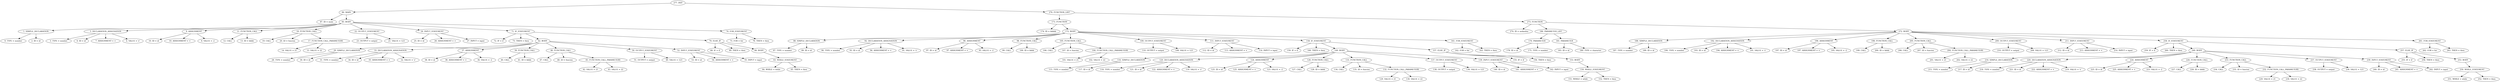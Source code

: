 digraph G {
"277. INIT"->"86. MAIN"
"86. MAIN"->"87. ID = main"
"86. MAIN"->"85. BODY"
"85. BODY"->"1. SIMPLE_DECLARATION"
"1. SIMPLE_DECLARATION"->"0. TYPE = number"
"1. SIMPLE_DECLARATION"->"2. ID = id"
"85. BODY"->"5. DECLARATION_ASSIGNATION"
"5. DECLARATION_ASSIGNATION"->"3. TYPE = number"
"5. DECLARATION_ASSIGNATION"->"6. ID = id"
"5. DECLARATION_ASSIGNATION"->"7. ASSIGNMENT = ="
"5. DECLARATION_ASSIGNATION"->"4. VALUE = 'z'"
"85. BODY"->"9. ASSIGNMENT"
"9. ASSIGNMENT"->"10. ID = id"
"9. ASSIGNMENT"->"10. ASSIGNMENT = ="
"9. ASSIGNMENT"->"8. VALUE = -2"
"85. BODY"->"11. FUNCTION_CALL"
"11. FUNCTION_CALL"->"12. CALL"
"11. FUNCTION_CALL"->"13. ID = bbbb"
"85. BODY"->"18. FUNCTION_CALL"
"18. FUNCTION_CALL"->"19. CALL"
"18. FUNCTION_CALL"->"20. ID = funcion"
"18. FUNCTION_CALL"->"17. FUNCTION_CALL_PARAMETERS"
"17. FUNCTION_CALL_PARAMETERS"->"14. VALUE = 21"
"17. FUNCTION_CALL_PARAMETERS"->"15. VALUE = 22"
"85. BODY"->"22. OUTPUT_STATEMENT"
"22. OUTPUT_STATEMENT"->"23. OUTPUT = output"
"22. OUTPUT_STATEMENT"->"21. VALUE = 123"
"85. BODY"->"24. INPUT_STATEMENT"
"24. INPUT_STATEMENT"->"25. ID = id"
"24. INPUT_STATEMENT"->"26. ASSIGNMENT = ="
"24. INPUT_STATEMENT"->"27. INPUT = input"
"85. BODY"->"71. IF_STATEMENT"
"71. IF_STATEMENT"->"72. IF = if"
"71. IF_STATEMENT"->"73. THEN = then"
"71. IF_STATEMENT"->"62. BODY"
"62. BODY"->"29. SIMPLE_DECLARATION"
"29. SIMPLE_DECLARATION"->"28. TYPE = number"
"29. SIMPLE_DECLARATION"->"30. ID = id"
"62. BODY"->"33. DECLARATION_ASSIGNATION"
"33. DECLARATION_ASSIGNATION"->"31. TYPE = number"
"33. DECLARATION_ASSIGNATION"->"34. ID = id"
"33. DECLARATION_ASSIGNATION"->"35. ASSIGNMENT = ="
"33. DECLARATION_ASSIGNATION"->"32. VALUE = 'z'"
"62. BODY"->"37. ASSIGNMENT"
"37. ASSIGNMENT"->"38. ID = id"
"37. ASSIGNMENT"->"38. ASSIGNMENT = ="
"37. ASSIGNMENT"->"36. VALUE = -2"
"62. BODY"->"39. FUNCTION_CALL"
"39. FUNCTION_CALL"->"40. CALL"
"39. FUNCTION_CALL"->"41. ID = bbbb"
"62. BODY"->"46. FUNCTION_CALL"
"46. FUNCTION_CALL"->"47. CALL"
"46. FUNCTION_CALL"->"48. ID = funcion"
"46. FUNCTION_CALL"->"45. FUNCTION_CALL_PARAMETERS"
"45. FUNCTION_CALL_PARAMETERS"->"42. VALUE = 21"
"45. FUNCTION_CALL_PARAMETERS"->"43. VALUE = 22"
"62. BODY"->"50. OUTPUT_STATEMENT"
"50. OUTPUT_STATEMENT"->"51. OUTPUT = output"
"50. OUTPUT_STATEMENT"->"49. VALUE = 123"
"62. BODY"->"52. INPUT_STATEMENT"
"52. INPUT_STATEMENT"->"53. ID = id"
"52. INPUT_STATEMENT"->"54. ASSIGNMENT = ="
"52. INPUT_STATEMENT"->"55. INPUT = input"
"71. IF_STATEMENT"->"70. ELSE_IF"
"70. ELSE_IF"->"68. IF = if"
"70. ELSE_IF"->"69. THEN = then"
"70. ELSE_IF"->"66. BODY"
"66. BODY"->"63. WHILE_STATEMENT"
"63. WHILE_STATEMENT"->"64. WHILE = while"
"63. WHILE_STATEMENT"->"65. THEN = then"
"85. BODY"->"74. FOR_STATEMENT"
"74. FOR_STATEMENT"->"75. FOR = for"
"74. FOR_STATEMENT"->"76. THEN = then"
"277. INIT"->"276. FUNCTION_LIST"
"276. FUNCTION_LIST"->"173. FUNCTION"
"173. FUNCTION"->"174. ID = bbbbb"
"173. FUNCTION"->"172. BODY"
"172. BODY"->"88. SIMPLE_DECLARATION"
"88. SIMPLE_DECLARATION"->"87. TYPE = number"
"88. SIMPLE_DECLARATION"->"89. ID = id"
"172. BODY"->"92. DECLARATION_ASSIGNATION"
"92. DECLARATION_ASSIGNATION"->"90. TYPE = number"
"92. DECLARATION_ASSIGNATION"->"93. ID = id"
"92. DECLARATION_ASSIGNATION"->"94. ASSIGNMENT = ="
"92. DECLARATION_ASSIGNATION"->"91. VALUE = 'z'"
"172. BODY"->"96. ASSIGNMENT"
"96. ASSIGNMENT"->"97. ID = id"
"96. ASSIGNMENT"->"97. ASSIGNMENT = ="
"96. ASSIGNMENT"->"95. VALUE = -2"
"172. BODY"->"98. FUNCTION_CALL"
"98. FUNCTION_CALL"->"99. CALL"
"98. FUNCTION_CALL"->"100. ID = bbbb"
"172. BODY"->"105. FUNCTION_CALL"
"105. FUNCTION_CALL"->"106. CALL"
"105. FUNCTION_CALL"->"107. ID = funcion"
"105. FUNCTION_CALL"->"104. FUNCTION_CALL_PARAMETERS"
"104. FUNCTION_CALL_PARAMETERS"->"101. VALUE = 21"
"104. FUNCTION_CALL_PARAMETERS"->"102. VALUE = 22"
"172. BODY"->"109. OUTPUT_STATEMENT"
"109. OUTPUT_STATEMENT"->"110. OUTPUT = output"
"109. OUTPUT_STATEMENT"->"108. VALUE = 123"
"172. BODY"->"111. INPUT_STATEMENT"
"111. INPUT_STATEMENT"->"112. ID = id"
"111. INPUT_STATEMENT"->"113. ASSIGNMENT = ="
"111. INPUT_STATEMENT"->"114. INPUT = input"
"172. BODY"->"158. IF_STATEMENT"
"158. IF_STATEMENT"->"159. IF = if"
"158. IF_STATEMENT"->"160. THEN = then"
"158. IF_STATEMENT"->"149. BODY"
"149. BODY"->"116. SIMPLE_DECLARATION"
"116. SIMPLE_DECLARATION"->"115. TYPE = number"
"116. SIMPLE_DECLARATION"->"117. ID = id"
"149. BODY"->"120. DECLARATION_ASSIGNATION"
"120. DECLARATION_ASSIGNATION"->"118. TYPE = number"
"120. DECLARATION_ASSIGNATION"->"121. ID = id"
"120. DECLARATION_ASSIGNATION"->"122. ASSIGNMENT = ="
"120. DECLARATION_ASSIGNATION"->"119. VALUE = 'z'"
"149. BODY"->"124. ASSIGNMENT"
"124. ASSIGNMENT"->"125. ID = id"
"124. ASSIGNMENT"->"125. ASSIGNMENT = ="
"124. ASSIGNMENT"->"123. VALUE = -2"
"149. BODY"->"126. FUNCTION_CALL"
"126. FUNCTION_CALL"->"127. CALL"
"126. FUNCTION_CALL"->"128. ID = bbbb"
"149. BODY"->"133. FUNCTION_CALL"
"133. FUNCTION_CALL"->"134. CALL"
"133. FUNCTION_CALL"->"135. ID = funcion"
"133. FUNCTION_CALL"->"132. FUNCTION_CALL_PARAMETERS"
"132. FUNCTION_CALL_PARAMETERS"->"129. VALUE = 21"
"132. FUNCTION_CALL_PARAMETERS"->"130. VALUE = 22"
"149. BODY"->"137. OUTPUT_STATEMENT"
"137. OUTPUT_STATEMENT"->"138. OUTPUT = output"
"137. OUTPUT_STATEMENT"->"136. VALUE = 123"
"149. BODY"->"139. INPUT_STATEMENT"
"139. INPUT_STATEMENT"->"140. ID = id"
"139. INPUT_STATEMENT"->"141. ASSIGNMENT = ="
"139. INPUT_STATEMENT"->"142. INPUT = input"
"158. IF_STATEMENT"->"157. ELSE_IF"
"157. ELSE_IF"->"155. IF = if"
"157. ELSE_IF"->"156. THEN = then"
"157. ELSE_IF"->"153. BODY"
"153. BODY"->"150. WHILE_STATEMENT"
"150. WHILE_STATEMENT"->"151. WHILE = while"
"150. WHILE_STATEMENT"->"152. THEN = then"
"172. BODY"->"161. FOR_STATEMENT"
"161. FOR_STATEMENT"->"162. FOR = for"
"161. FOR_STATEMENT"->"163. THEN = then"
"276. FUNCTION_LIST"->"273. FUNCTION"
"273. FUNCTION"->"274. ID = asdasdsa"
"273. FUNCTION"->"186. PARAMETER_LIST"
"186. PARAMETER_LIST"->"176. PARAMETER"
"176. PARAMETER"->"178. ID = id"
"176. PARAMETER"->"175. TYPE = number"
"186. PARAMETER_LIST"->"181. PARAMETER"
"181. PARAMETER"->"183. ID = id"
"181. PARAMETER"->"180. TYPE = character"
"273. FUNCTION"->"272. BODY"
"272. BODY"->"188. SIMPLE_DECLARATION"
"188. SIMPLE_DECLARATION"->"187. TYPE = number"
"188. SIMPLE_DECLARATION"->"189. ID = id"
"272. BODY"->"192. DECLARATION_ASSIGNATION"
"192. DECLARATION_ASSIGNATION"->"190. TYPE = number"
"192. DECLARATION_ASSIGNATION"->"193. ID = id"
"192. DECLARATION_ASSIGNATION"->"194. ASSIGNMENT = ="
"192. DECLARATION_ASSIGNATION"->"191. VALUE = 'z'"
"272. BODY"->"196. ASSIGNMENT"
"196. ASSIGNMENT"->"197. ID = id"
"196. ASSIGNMENT"->"197. ASSIGNMENT = ="
"196. ASSIGNMENT"->"195. VALUE = -2"
"272. BODY"->"198. FUNCTION_CALL"
"198. FUNCTION_CALL"->"199. CALL"
"198. FUNCTION_CALL"->"200. ID = bbbb"
"272. BODY"->"205. FUNCTION_CALL"
"205. FUNCTION_CALL"->"206. CALL"
"205. FUNCTION_CALL"->"207. ID = funcion"
"205. FUNCTION_CALL"->"204. FUNCTION_CALL_PARAMETERS"
"204. FUNCTION_CALL_PARAMETERS"->"201. VALUE = 21"
"204. FUNCTION_CALL_PARAMETERS"->"202. VALUE = 22"
"272. BODY"->"209. OUTPUT_STATEMENT"
"209. OUTPUT_STATEMENT"->"210. OUTPUT = output"
"209. OUTPUT_STATEMENT"->"208. VALUE = 123"
"272. BODY"->"211. INPUT_STATEMENT"
"211. INPUT_STATEMENT"->"212. ID = id"
"211. INPUT_STATEMENT"->"213. ASSIGNMENT = ="
"211. INPUT_STATEMENT"->"214. INPUT = input"
"272. BODY"->"258. IF_STATEMENT"
"258. IF_STATEMENT"->"259. IF = if"
"258. IF_STATEMENT"->"260. THEN = then"
"258. IF_STATEMENT"->"249. BODY"
"249. BODY"->"216. SIMPLE_DECLARATION"
"216. SIMPLE_DECLARATION"->"215. TYPE = number"
"216. SIMPLE_DECLARATION"->"217. ID = id"
"249. BODY"->"220. DECLARATION_ASSIGNATION"
"220. DECLARATION_ASSIGNATION"->"218. TYPE = number"
"220. DECLARATION_ASSIGNATION"->"221. ID = id"
"220. DECLARATION_ASSIGNATION"->"222. ASSIGNMENT = ="
"220. DECLARATION_ASSIGNATION"->"219. VALUE = 'z'"
"249. BODY"->"224. ASSIGNMENT"
"224. ASSIGNMENT"->"225. ID = id"
"224. ASSIGNMENT"->"225. ASSIGNMENT = ="
"224. ASSIGNMENT"->"223. VALUE = -2"
"249. BODY"->"226. FUNCTION_CALL"
"226. FUNCTION_CALL"->"227. CALL"
"226. FUNCTION_CALL"->"228. ID = bbbb"
"249. BODY"->"233. FUNCTION_CALL"
"233. FUNCTION_CALL"->"234. CALL"
"233. FUNCTION_CALL"->"235. ID = funcion"
"233. FUNCTION_CALL"->"232. FUNCTION_CALL_PARAMETERS"
"232. FUNCTION_CALL_PARAMETERS"->"229. VALUE = 21"
"232. FUNCTION_CALL_PARAMETERS"->"230. VALUE = 22"
"249. BODY"->"237. OUTPUT_STATEMENT"
"237. OUTPUT_STATEMENT"->"238. OUTPUT = output"
"237. OUTPUT_STATEMENT"->"236. VALUE = 123"
"249. BODY"->"239. INPUT_STATEMENT"
"239. INPUT_STATEMENT"->"240. ID = id"
"239. INPUT_STATEMENT"->"241. ASSIGNMENT = ="
"239. INPUT_STATEMENT"->"242. INPUT = input"
"258. IF_STATEMENT"->"257. ELSE_IF"
"257. ELSE_IF"->"255. IF = if"
"257. ELSE_IF"->"256. THEN = then"
"257. ELSE_IF"->"253. BODY"
"253. BODY"->"250. WHILE_STATEMENT"
"250. WHILE_STATEMENT"->"251. WHILE = while"
"250. WHILE_STATEMENT"->"252. THEN = then"
"272. BODY"->"261. FOR_STATEMENT"
"261. FOR_STATEMENT"->"262. FOR = for"
"261. FOR_STATEMENT"->"263. THEN = then"


}
